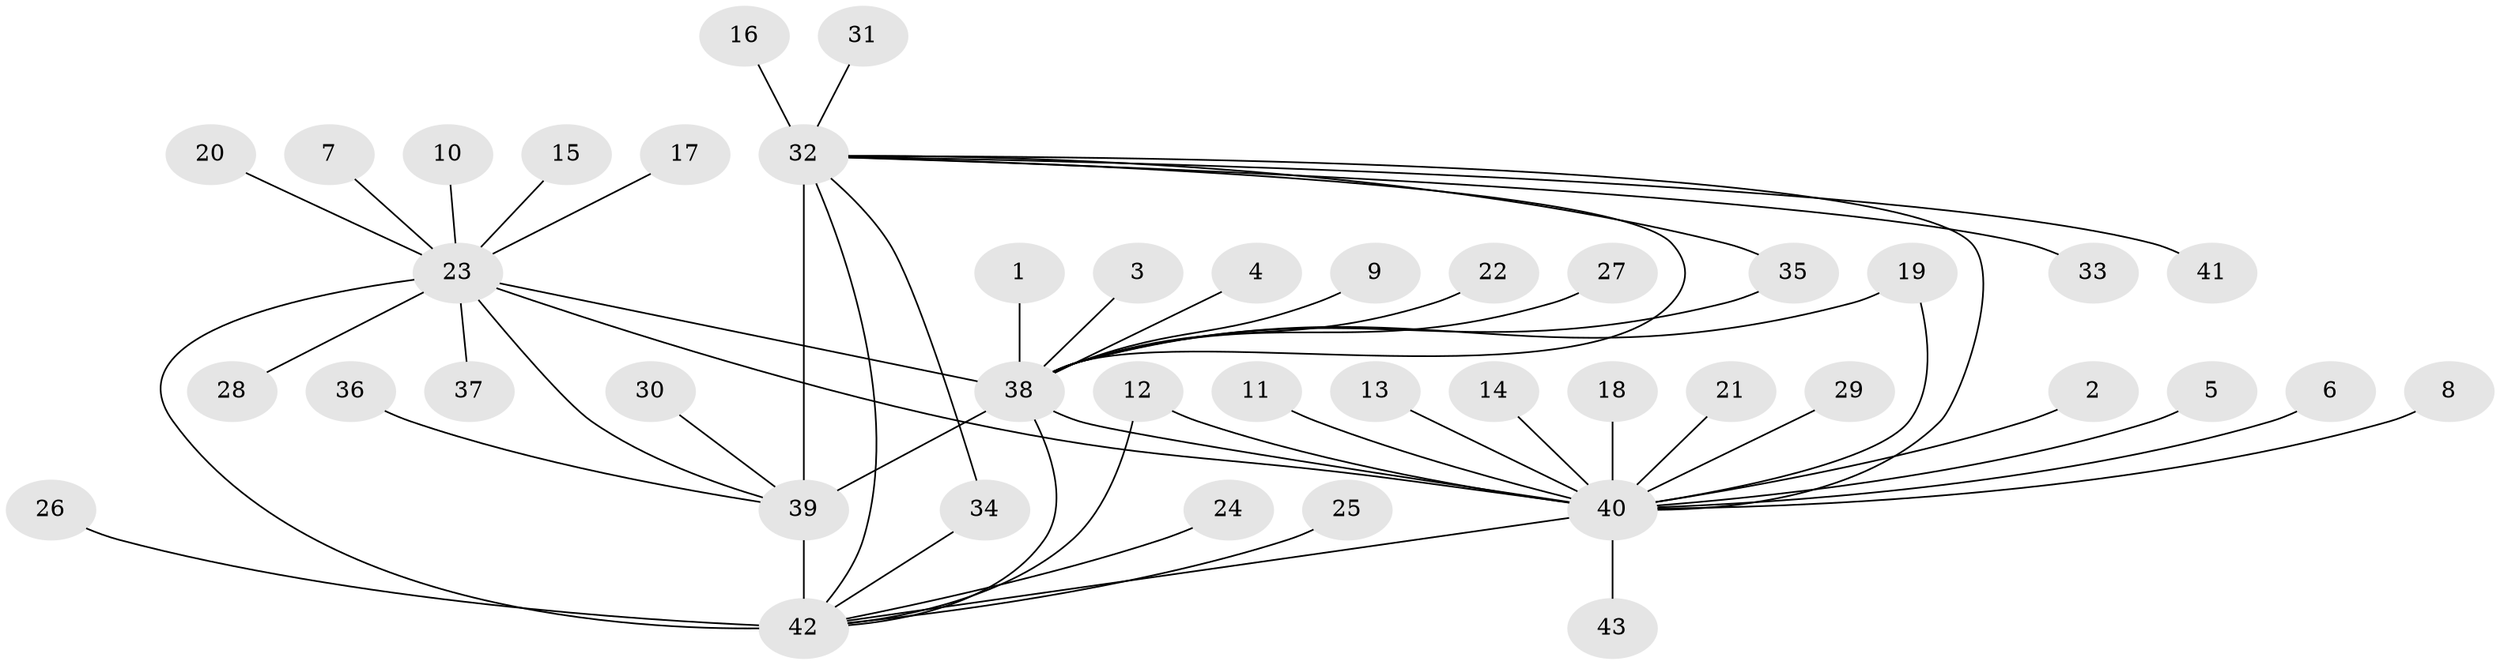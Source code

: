 // original degree distribution, {10: 0.07801418439716312, 7: 0.014184397163120567, 9: 0.07801418439716312, 12: 0.0070921985815602835, 8: 0.03546099290780142, 11: 0.028368794326241134, 6: 0.0070921985815602835, 1: 0.5673758865248227, 2: 0.16312056737588654, 4: 0.014184397163120567, 3: 0.0070921985815602835}
// Generated by graph-tools (version 1.1) at 2025/37/03/04/25 23:37:41]
// undirected, 43 vertices, 54 edges
graph export_dot {
  node [color=gray90,style=filled];
  1;
  2;
  3;
  4;
  5;
  6;
  7;
  8;
  9;
  10;
  11;
  12;
  13;
  14;
  15;
  16;
  17;
  18;
  19;
  20;
  21;
  22;
  23;
  24;
  25;
  26;
  27;
  28;
  29;
  30;
  31;
  32;
  33;
  34;
  35;
  36;
  37;
  38;
  39;
  40;
  41;
  42;
  43;
  1 -- 38 [weight=1.0];
  2 -- 40 [weight=1.0];
  3 -- 38 [weight=1.0];
  4 -- 38 [weight=1.0];
  5 -- 40 [weight=1.0];
  6 -- 40 [weight=1.0];
  7 -- 23 [weight=1.0];
  8 -- 40 [weight=1.0];
  9 -- 38 [weight=1.0];
  10 -- 23 [weight=1.0];
  11 -- 40 [weight=1.0];
  12 -- 40 [weight=1.0];
  12 -- 42 [weight=1.0];
  13 -- 40 [weight=1.0];
  14 -- 40 [weight=1.0];
  15 -- 23 [weight=1.0];
  16 -- 32 [weight=1.0];
  17 -- 23 [weight=1.0];
  18 -- 40 [weight=1.0];
  19 -- 38 [weight=1.0];
  19 -- 40 [weight=1.0];
  20 -- 23 [weight=1.0];
  21 -- 40 [weight=1.0];
  22 -- 38 [weight=1.0];
  23 -- 28 [weight=1.0];
  23 -- 37 [weight=1.0];
  23 -- 38 [weight=1.0];
  23 -- 39 [weight=1.0];
  23 -- 40 [weight=1.0];
  23 -- 42 [weight=2.0];
  24 -- 42 [weight=1.0];
  25 -- 42 [weight=1.0];
  26 -- 42 [weight=1.0];
  27 -- 38 [weight=1.0];
  29 -- 40 [weight=1.0];
  30 -- 39 [weight=1.0];
  31 -- 32 [weight=1.0];
  32 -- 33 [weight=1.0];
  32 -- 34 [weight=1.0];
  32 -- 35 [weight=1.0];
  32 -- 38 [weight=1.0];
  32 -- 39 [weight=11.0];
  32 -- 40 [weight=1.0];
  32 -- 41 [weight=1.0];
  32 -- 42 [weight=1.0];
  34 -- 42 [weight=1.0];
  35 -- 38 [weight=1.0];
  36 -- 39 [weight=1.0];
  38 -- 39 [weight=1.0];
  38 -- 40 [weight=1.0];
  38 -- 42 [weight=1.0];
  39 -- 42 [weight=10.0];
  40 -- 42 [weight=2.0];
  40 -- 43 [weight=1.0];
}
